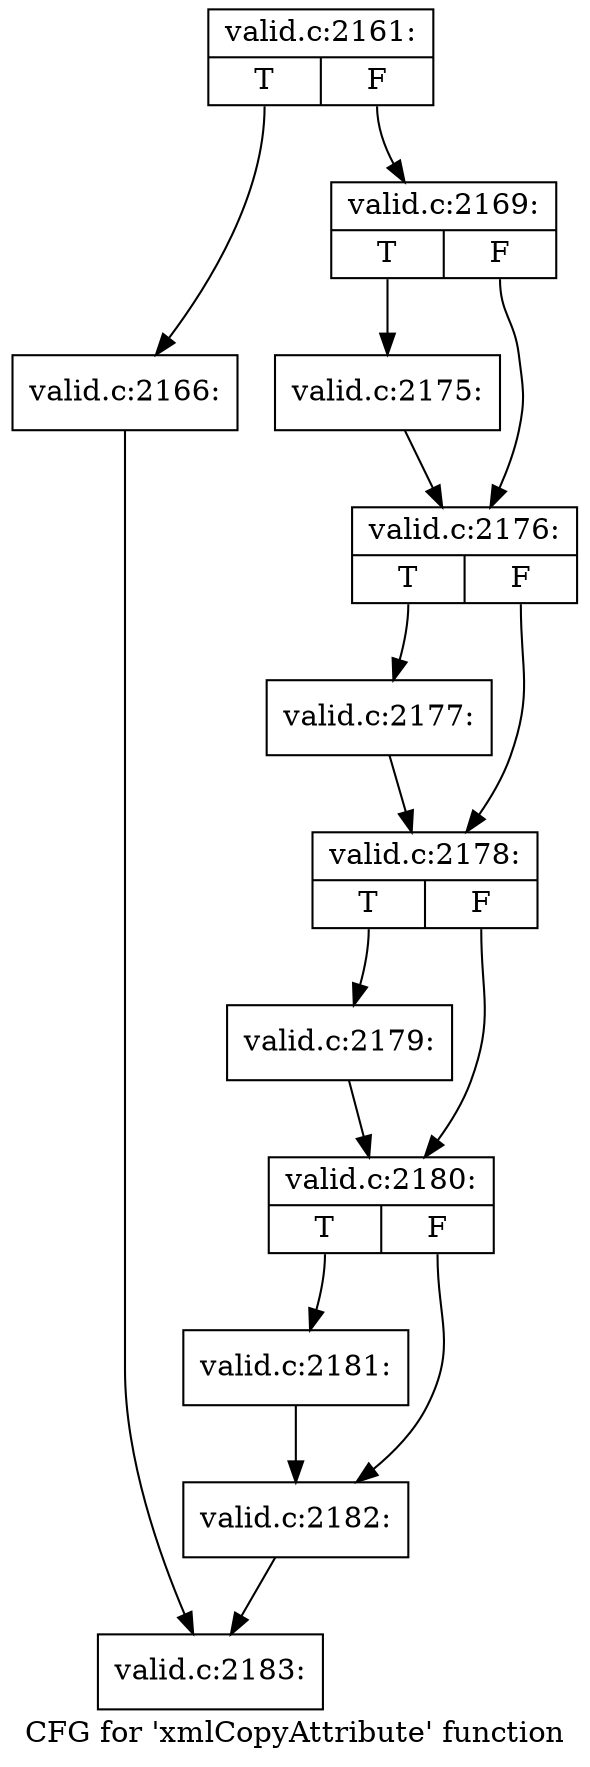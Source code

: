 digraph "CFG for 'xmlCopyAttribute' function" {
	label="CFG for 'xmlCopyAttribute' function";

	Node0x528f180 [shape=record,label="{valid.c:2161:|{<s0>T|<s1>F}}"];
	Node0x528f180:s0 -> Node0x528fdf0;
	Node0x528f180:s1 -> Node0x528fe40;
	Node0x528fdf0 [shape=record,label="{valid.c:2166:}"];
	Node0x528fdf0 -> Node0x528bd40;
	Node0x528fe40 [shape=record,label="{valid.c:2169:|{<s0>T|<s1>F}}"];
	Node0x528fe40:s0 -> Node0x5291590;
	Node0x528fe40:s1 -> Node0x52915e0;
	Node0x5291590 [shape=record,label="{valid.c:2175:}"];
	Node0x5291590 -> Node0x52915e0;
	Node0x52915e0 [shape=record,label="{valid.c:2176:|{<s0>T|<s1>F}}"];
	Node0x52915e0:s0 -> Node0x5291f20;
	Node0x52915e0:s1 -> Node0x5291f70;
	Node0x5291f20 [shape=record,label="{valid.c:2177:}"];
	Node0x5291f20 -> Node0x5291f70;
	Node0x5291f70 [shape=record,label="{valid.c:2178:|{<s0>T|<s1>F}}"];
	Node0x5291f70:s0 -> Node0x52928b0;
	Node0x5291f70:s1 -> Node0x5292900;
	Node0x52928b0 [shape=record,label="{valid.c:2179:}"];
	Node0x52928b0 -> Node0x5292900;
	Node0x5292900 [shape=record,label="{valid.c:2180:|{<s0>T|<s1>F}}"];
	Node0x5292900:s0 -> Node0x5293240;
	Node0x5292900:s1 -> Node0x5293290;
	Node0x5293240 [shape=record,label="{valid.c:2181:}"];
	Node0x5293240 -> Node0x5293290;
	Node0x5293290 [shape=record,label="{valid.c:2182:}"];
	Node0x5293290 -> Node0x528bd40;
	Node0x528bd40 [shape=record,label="{valid.c:2183:}"];
}
